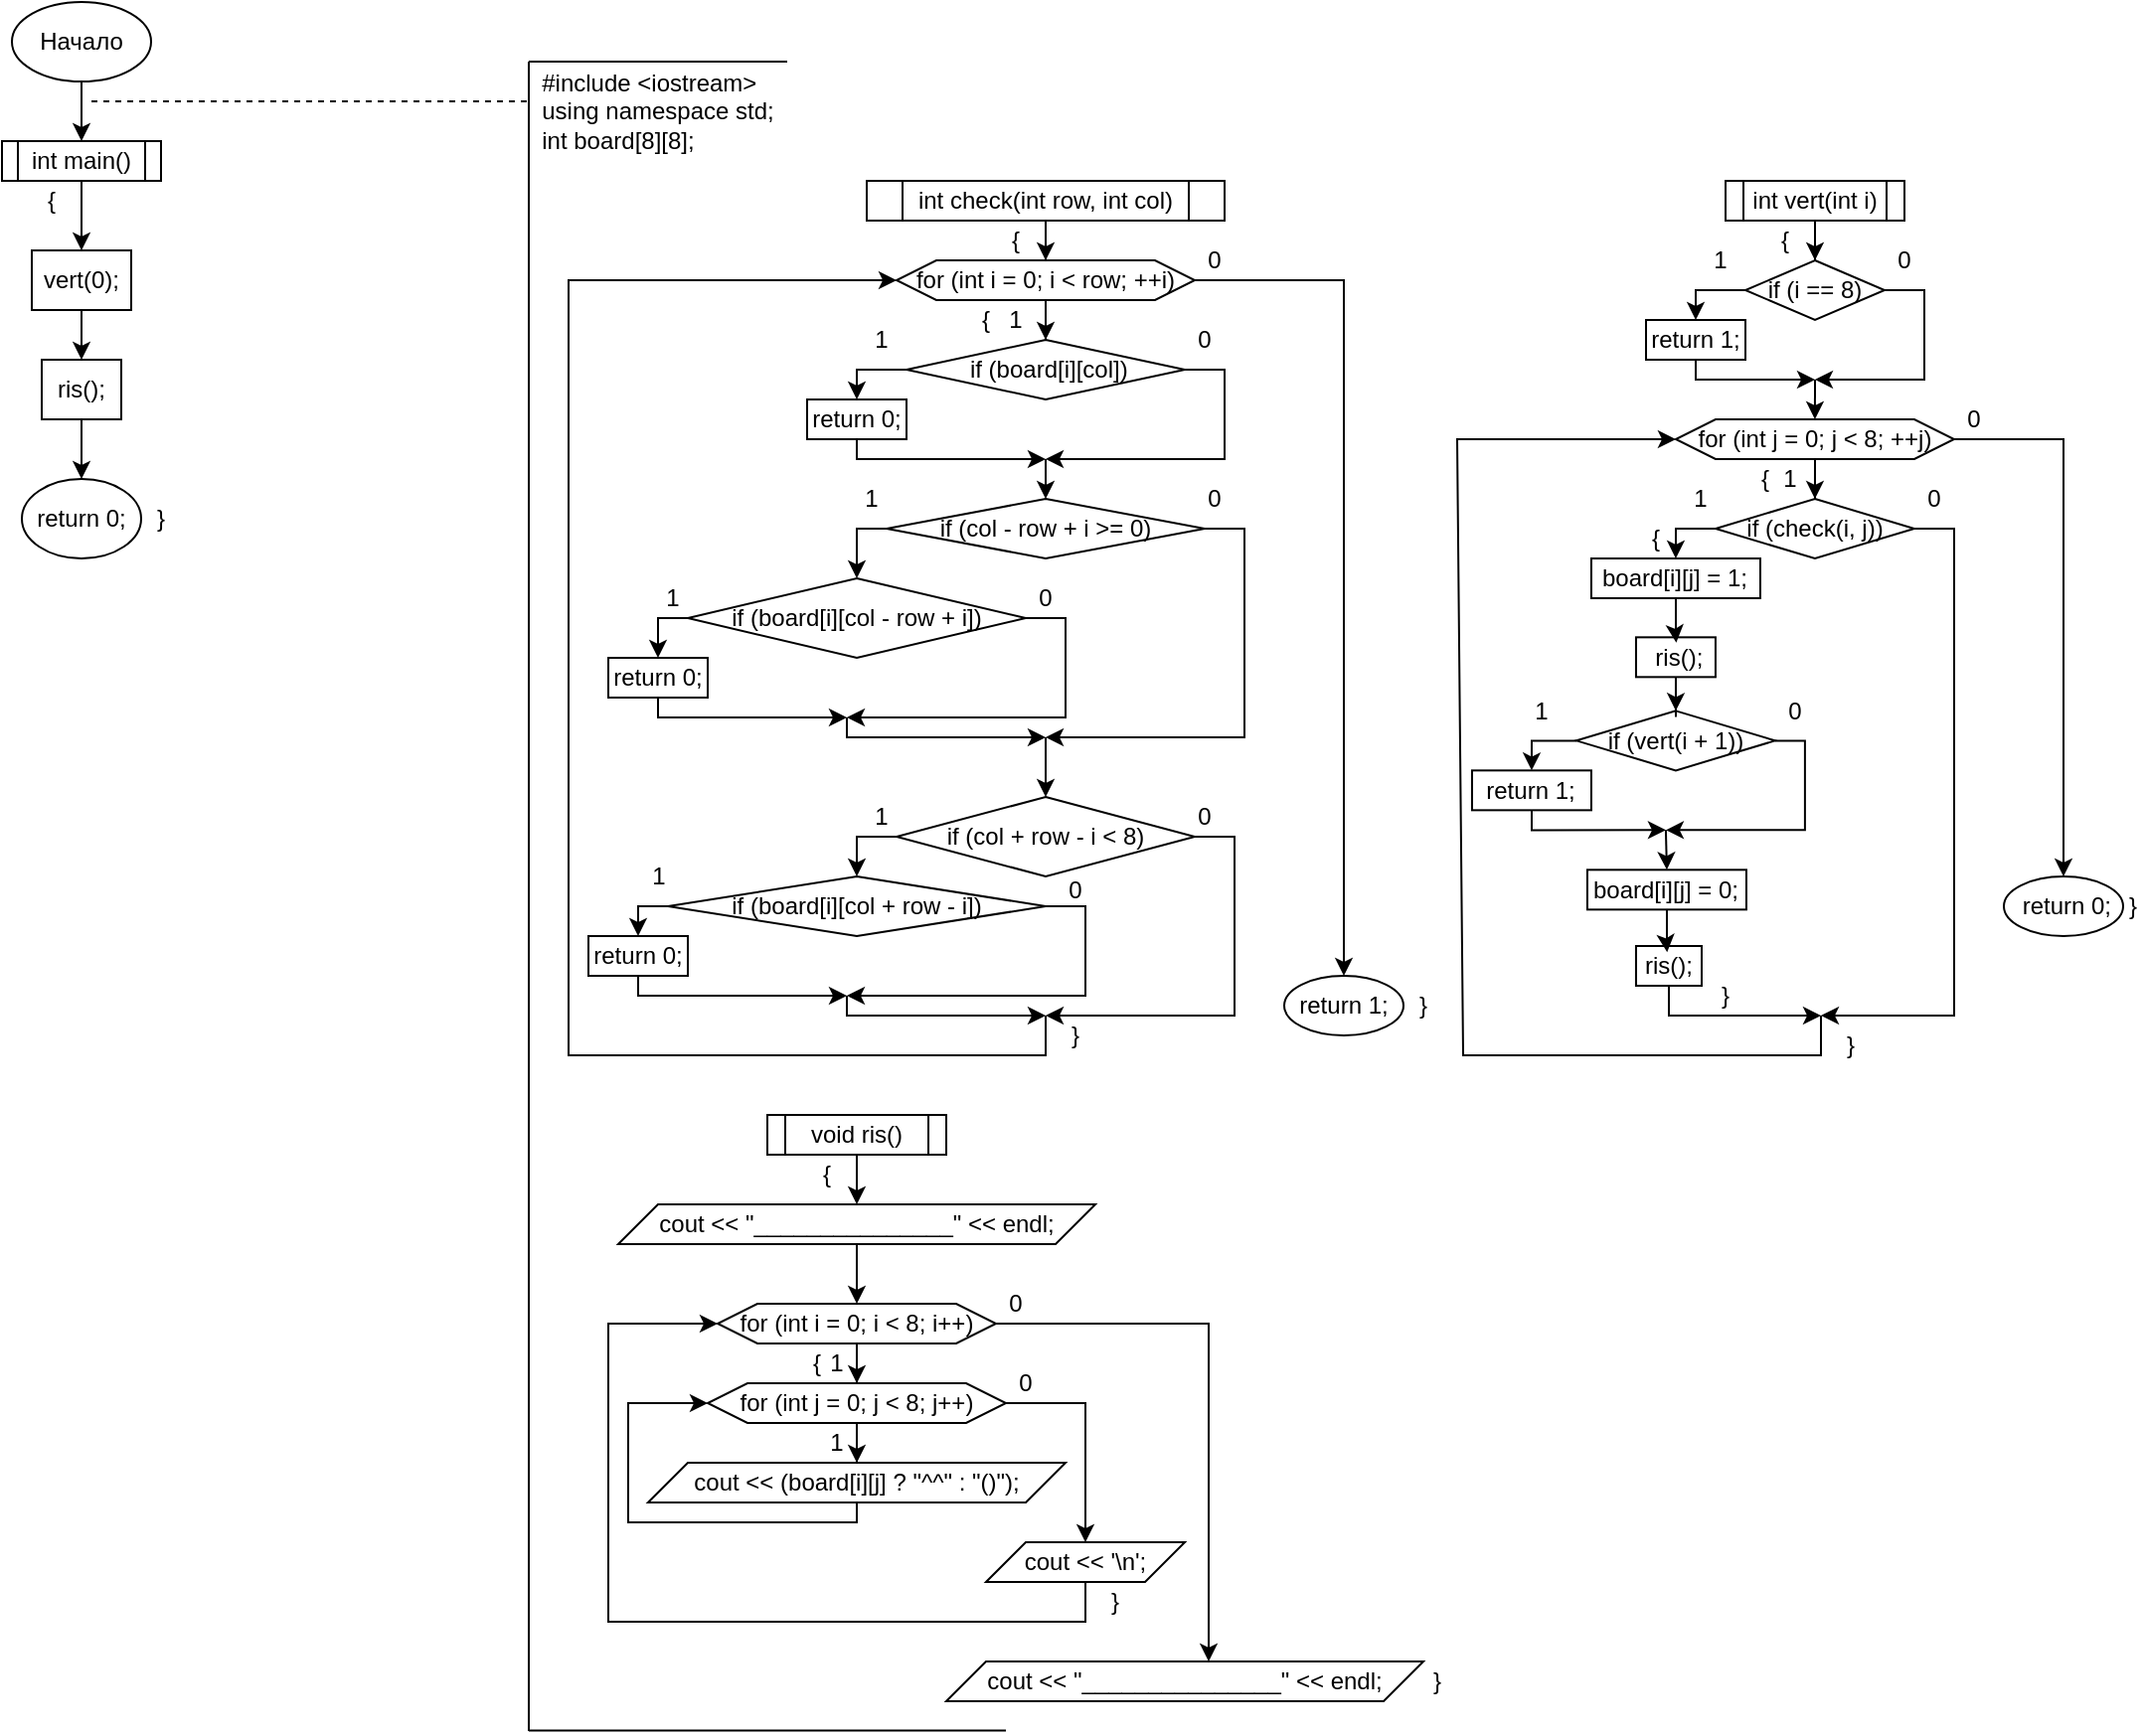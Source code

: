 <mxfile version="26.0.4">
  <diagram name="Страница — 1" id="NOTwhKVYRDYVFtxMiHBn">
    <mxGraphModel dx="875" dy="598" grid="1" gridSize="10" guides="1" tooltips="1" connect="1" arrows="1" fold="1" page="1" pageScale="1" pageWidth="827" pageHeight="1169" math="0" shadow="0">
      <root>
        <mxCell id="0" />
        <mxCell id="1" parent="0" />
        <mxCell id="x26nOpMSZNNNC3JneERn-4" style="edgeStyle=orthogonalEdgeStyle;rounded=0;orthogonalLoop=1;jettySize=auto;html=1;entryX=0.5;entryY=0;entryDx=0;entryDy=0;" parent="1" source="x26nOpMSZNNNC3JneERn-1" target="x26nOpMSZNNNC3JneERn-3" edge="1">
          <mxGeometry relative="1" as="geometry" />
        </mxCell>
        <mxCell id="x26nOpMSZNNNC3JneERn-1" value="Начало" style="ellipse;whiteSpace=wrap;html=1;" parent="1" vertex="1">
          <mxGeometry x="100" y="10" width="70" height="40" as="geometry" />
        </mxCell>
        <mxCell id="x26nOpMSZNNNC3JneERn-2" value="&lt;div style=&quot;text-align: left;&quot;&gt;#include &amp;lt;iostream&amp;gt;&lt;/div&gt;&lt;div style=&quot;text-align: left;&quot;&gt;using namespace std;&lt;/div&gt;&lt;div style=&quot;text-align: left;&quot;&gt;int board[8][8];&lt;br&gt;&lt;/div&gt;" style="text;html=1;align=center;verticalAlign=middle;whiteSpace=wrap;rounded=0;" parent="1" vertex="1">
          <mxGeometry x="360" y="40" width="130" height="50" as="geometry" />
        </mxCell>
        <mxCell id="Tw3CwAye98wCf9J_KBJY-11" style="edgeStyle=orthogonalEdgeStyle;rounded=0;orthogonalLoop=1;jettySize=auto;html=1;entryX=0.5;entryY=0;entryDx=0;entryDy=0;" edge="1" parent="1" source="x26nOpMSZNNNC3JneERn-3" target="Tw3CwAye98wCf9J_KBJY-9">
          <mxGeometry relative="1" as="geometry" />
        </mxCell>
        <mxCell id="x26nOpMSZNNNC3JneERn-3" value="int main()" style="shape=process;whiteSpace=wrap;html=1;backgroundOutline=1;" parent="1" vertex="1">
          <mxGeometry x="95" y="80" width="80" height="20" as="geometry" />
        </mxCell>
        <mxCell id="x26nOpMSZNNNC3JneERn-5" value="" style="endArrow=none;dashed=1;html=1;rounded=0;" parent="1" edge="1">
          <mxGeometry width="50" height="50" relative="1" as="geometry">
            <mxPoint x="140" y="60" as="sourcePoint" />
            <mxPoint x="360" y="60" as="targetPoint" />
          </mxGeometry>
        </mxCell>
        <mxCell id="x26nOpMSZNNNC3JneERn-6" value="" style="endArrow=none;html=1;rounded=0;entryX=0;entryY=0;entryDx=0;entryDy=0;" parent="1" target="x26nOpMSZNNNC3JneERn-2" edge="1">
          <mxGeometry width="50" height="50" relative="1" as="geometry">
            <mxPoint x="360" y="880" as="sourcePoint" />
            <mxPoint x="310" y="40" as="targetPoint" />
            <Array as="points" />
          </mxGeometry>
        </mxCell>
        <mxCell id="x26nOpMSZNNNC3JneERn-7" value="" style="endArrow=none;html=1;rounded=0;exitX=0;exitY=0;exitDx=0;exitDy=0;entryX=1;entryY=0;entryDx=0;entryDy=0;" parent="1" source="x26nOpMSZNNNC3JneERn-2" target="x26nOpMSZNNNC3JneERn-2" edge="1">
          <mxGeometry width="50" height="50" relative="1" as="geometry">
            <mxPoint x="340" y="270" as="sourcePoint" />
            <mxPoint x="390" y="220" as="targetPoint" />
          </mxGeometry>
        </mxCell>
        <mxCell id="x26nOpMSZNNNC3JneERn-16" style="edgeStyle=orthogonalEdgeStyle;rounded=0;orthogonalLoop=1;jettySize=auto;html=1;entryX=0.5;entryY=0;entryDx=0;entryDy=0;" parent="1" source="x26nOpMSZNNNC3JneERn-10" target="x26nOpMSZNNNC3JneERn-15" edge="1">
          <mxGeometry relative="1" as="geometry" />
        </mxCell>
        <mxCell id="x26nOpMSZNNNC3JneERn-18" style="edgeStyle=orthogonalEdgeStyle;rounded=0;orthogonalLoop=1;jettySize=auto;html=1;entryX=0.5;entryY=0;entryDx=0;entryDy=0;" parent="1" source="x26nOpMSZNNNC3JneERn-10" target="x26nOpMSZNNNC3JneERn-19" edge="1">
          <mxGeometry relative="1" as="geometry">
            <mxPoint x="640" y="775" as="targetPoint" />
            <Array as="points">
              <mxPoint x="640" y="715" />
            </Array>
          </mxGeometry>
        </mxCell>
        <mxCell id="x26nOpMSZNNNC3JneERn-10" value="for (int j = 0; j &amp;lt; 8; j++)" style="shape=hexagon;perimeter=hexagonPerimeter2;whiteSpace=wrap;html=1;fixedSize=1;" parent="1" vertex="1">
          <mxGeometry x="450" y="705" width="150" height="20" as="geometry" />
        </mxCell>
        <mxCell id="x26nOpMSZNNNC3JneERn-14" style="edgeStyle=orthogonalEdgeStyle;rounded=0;orthogonalLoop=1;jettySize=auto;html=1;entryX=0.5;entryY=0;entryDx=0;entryDy=0;" parent="1" source="x26nOpMSZNNNC3JneERn-11" target="x26nOpMSZNNNC3JneERn-10" edge="1">
          <mxGeometry relative="1" as="geometry" />
        </mxCell>
        <mxCell id="Tw3CwAye98wCf9J_KBJY-7" style="edgeStyle=orthogonalEdgeStyle;rounded=0;orthogonalLoop=1;jettySize=auto;html=1;" edge="1" parent="1" source="x26nOpMSZNNNC3JneERn-11" target="Tw3CwAye98wCf9J_KBJY-5">
          <mxGeometry relative="1" as="geometry">
            <Array as="points">
              <mxPoint x="702" y="675" />
            </Array>
          </mxGeometry>
        </mxCell>
        <mxCell id="x26nOpMSZNNNC3JneERn-11" value="for (int i = 0; i &amp;lt; 8; i++)" style="shape=hexagon;perimeter=hexagonPerimeter2;whiteSpace=wrap;html=1;fixedSize=1;" parent="1" vertex="1">
          <mxGeometry x="455" y="665" width="140" height="20" as="geometry" />
        </mxCell>
        <mxCell id="x26nOpMSZNNNC3JneERn-17" style="edgeStyle=orthogonalEdgeStyle;rounded=0;orthogonalLoop=1;jettySize=auto;html=1;entryX=0;entryY=0.5;entryDx=0;entryDy=0;" parent="1" source="x26nOpMSZNNNC3JneERn-15" target="x26nOpMSZNNNC3JneERn-10" edge="1">
          <mxGeometry relative="1" as="geometry">
            <mxPoint x="390" y="715" as="targetPoint" />
            <Array as="points">
              <mxPoint x="525" y="775" />
              <mxPoint x="410" y="775" />
              <mxPoint x="410" y="715" />
            </Array>
          </mxGeometry>
        </mxCell>
        <mxCell id="x26nOpMSZNNNC3JneERn-15" value="cout &amp;lt;&amp;lt; (board[i][j] ? &quot;^^&quot; : &quot;()&quot;);" style="shape=parallelogram;perimeter=parallelogramPerimeter;whiteSpace=wrap;html=1;fixedSize=1;" parent="1" vertex="1">
          <mxGeometry x="420" y="745" width="210" height="20" as="geometry" />
        </mxCell>
        <mxCell id="x26nOpMSZNNNC3JneERn-20" style="edgeStyle=orthogonalEdgeStyle;rounded=0;orthogonalLoop=1;jettySize=auto;html=1;entryX=0;entryY=0.5;entryDx=0;entryDy=0;" parent="1" source="x26nOpMSZNNNC3JneERn-19" target="x26nOpMSZNNNC3JneERn-11" edge="1">
          <mxGeometry relative="1" as="geometry">
            <mxPoint x="390" y="675" as="targetPoint" />
            <Array as="points">
              <mxPoint x="640" y="825" />
              <mxPoint x="400" y="825" />
              <mxPoint x="400" y="675" />
            </Array>
          </mxGeometry>
        </mxCell>
        <mxCell id="x26nOpMSZNNNC3JneERn-19" value="cout &amp;lt;&amp;lt; &#39;\n&#39;;" style="shape=parallelogram;perimeter=parallelogramPerimeter;whiteSpace=wrap;html=1;fixedSize=1;" parent="1" vertex="1">
          <mxGeometry x="590" y="785" width="100" height="20" as="geometry" />
        </mxCell>
        <mxCell id="x26nOpMSZNNNC3JneERn-22" value="return 0;" style="ellipse;whiteSpace=wrap;html=1;" parent="1" vertex="1">
          <mxGeometry x="105" y="250" width="60" height="40" as="geometry" />
        </mxCell>
        <mxCell id="x26nOpMSZNNNC3JneERn-36" style="edgeStyle=orthogonalEdgeStyle;rounded=0;orthogonalLoop=1;jettySize=auto;html=1;entryX=0.5;entryY=0;entryDx=0;entryDy=0;" parent="1" source="x26nOpMSZNNNC3JneERn-23" target="x26nOpMSZNNNC3JneERn-27" edge="1">
          <mxGeometry relative="1" as="geometry" />
        </mxCell>
        <mxCell id="x26nOpMSZNNNC3JneERn-23" value="int check(int row, int col)" style="shape=process;whiteSpace=wrap;html=1;backgroundOutline=1;" parent="1" vertex="1">
          <mxGeometry x="530" y="100" width="180" height="20" as="geometry" />
        </mxCell>
        <mxCell id="x26nOpMSZNNNC3JneERn-38" style="edgeStyle=orthogonalEdgeStyle;rounded=0;orthogonalLoop=1;jettySize=auto;html=1;entryX=0.5;entryY=0;entryDx=0;entryDy=0;" parent="1" source="x26nOpMSZNNNC3JneERn-27" target="x26nOpMSZNNNC3JneERn-37" edge="1">
          <mxGeometry relative="1" as="geometry" />
        </mxCell>
        <mxCell id="x26nOpMSZNNNC3JneERn-66" style="edgeStyle=orthogonalEdgeStyle;rounded=0;orthogonalLoop=1;jettySize=auto;html=1;" parent="1" source="x26nOpMSZNNNC3JneERn-27" target="x26nOpMSZNNNC3JneERn-67" edge="1">
          <mxGeometry relative="1" as="geometry">
            <mxPoint x="770" y="210" as="targetPoint" />
          </mxGeometry>
        </mxCell>
        <mxCell id="x26nOpMSZNNNC3JneERn-27" value="for (int i = 0; i &amp;lt; row; ++i)" style="shape=hexagon;perimeter=hexagonPerimeter2;whiteSpace=wrap;html=1;fixedSize=1;" parent="1" vertex="1">
          <mxGeometry x="545" y="140" width="150" height="20" as="geometry" />
        </mxCell>
        <mxCell id="x26nOpMSZNNNC3JneERn-28" value="{" style="text;html=1;align=center;verticalAlign=middle;whiteSpace=wrap;rounded=0;" parent="1" vertex="1">
          <mxGeometry x="110" y="100" width="20" height="20" as="geometry" />
        </mxCell>
        <mxCell id="x26nOpMSZNNNC3JneERn-29" value="}" style="text;html=1;align=center;verticalAlign=middle;whiteSpace=wrap;rounded=0;" parent="1" vertex="1">
          <mxGeometry x="165" y="260" width="20" height="20" as="geometry" />
        </mxCell>
        <mxCell id="x26nOpMSZNNNC3JneERn-30" value="1" style="text;html=1;align=center;verticalAlign=middle;whiteSpace=wrap;rounded=0;" parent="1" vertex="1">
          <mxGeometry x="510" y="685" width="10" height="20" as="geometry" />
        </mxCell>
        <mxCell id="x26nOpMSZNNNC3JneERn-31" value="0" style="text;html=1;align=center;verticalAlign=middle;whiteSpace=wrap;rounded=0;" parent="1" vertex="1">
          <mxGeometry x="600" y="695" width="20" height="20" as="geometry" />
        </mxCell>
        <mxCell id="x26nOpMSZNNNC3JneERn-32" value="{" style="text;html=1;align=center;verticalAlign=middle;whiteSpace=wrap;rounded=0;" parent="1" vertex="1">
          <mxGeometry x="495" y="685" width="20" height="20" as="geometry" />
        </mxCell>
        <mxCell id="x26nOpMSZNNNC3JneERn-33" value="0" style="text;html=1;align=center;verticalAlign=middle;whiteSpace=wrap;rounded=0;" parent="1" vertex="1">
          <mxGeometry x="595" y="655" width="20" height="20" as="geometry" />
        </mxCell>
        <mxCell id="x26nOpMSZNNNC3JneERn-34" value="}" style="text;html=1;align=center;verticalAlign=middle;whiteSpace=wrap;rounded=0;" parent="1" vertex="1">
          <mxGeometry x="650" y="805" width="10" height="20" as="geometry" />
        </mxCell>
        <mxCell id="x26nOpMSZNNNC3JneERn-35" value="1" style="text;html=1;align=center;verticalAlign=middle;whiteSpace=wrap;rounded=0;" parent="1" vertex="1">
          <mxGeometry x="510" y="725" width="10" height="20" as="geometry" />
        </mxCell>
        <mxCell id="x26nOpMSZNNNC3JneERn-40" style="edgeStyle=orthogonalEdgeStyle;rounded=0;orthogonalLoop=1;jettySize=auto;html=1;entryX=0.5;entryY=0;entryDx=0;entryDy=0;" parent="1" source="x26nOpMSZNNNC3JneERn-37" target="x26nOpMSZNNNC3JneERn-39" edge="1">
          <mxGeometry relative="1" as="geometry">
            <Array as="points">
              <mxPoint x="525" y="195" />
            </Array>
          </mxGeometry>
        </mxCell>
        <mxCell id="x26nOpMSZNNNC3JneERn-42" style="edgeStyle=orthogonalEdgeStyle;rounded=0;orthogonalLoop=1;jettySize=auto;html=1;" parent="1" source="x26nOpMSZNNNC3JneERn-37" edge="1">
          <mxGeometry relative="1" as="geometry">
            <mxPoint x="620" y="240" as="targetPoint" />
            <Array as="points">
              <mxPoint x="710" y="195" />
              <mxPoint x="710" y="240" />
              <mxPoint x="630" y="240" />
            </Array>
          </mxGeometry>
        </mxCell>
        <mxCell id="x26nOpMSZNNNC3JneERn-37" value="&amp;nbsp;if (board[i][col])" style="rhombus;whiteSpace=wrap;html=1;" parent="1" vertex="1">
          <mxGeometry x="550" y="180" width="140" height="30" as="geometry" />
        </mxCell>
        <mxCell id="x26nOpMSZNNNC3JneERn-41" style="edgeStyle=orthogonalEdgeStyle;rounded=0;orthogonalLoop=1;jettySize=auto;html=1;" parent="1" source="x26nOpMSZNNNC3JneERn-39" edge="1">
          <mxGeometry relative="1" as="geometry">
            <mxPoint x="620" y="240" as="targetPoint" />
            <Array as="points">
              <mxPoint x="525" y="240" />
              <mxPoint x="610" y="240" />
            </Array>
          </mxGeometry>
        </mxCell>
        <mxCell id="x26nOpMSZNNNC3JneERn-39" value="return 0;" style="rounded=0;whiteSpace=wrap;html=1;" parent="1" vertex="1">
          <mxGeometry x="500" y="210" width="50" height="20" as="geometry" />
        </mxCell>
        <mxCell id="x26nOpMSZNNNC3JneERn-43" value="" style="endArrow=classic;html=1;rounded=0;entryX=0.5;entryY=0;entryDx=0;entryDy=0;" parent="1" target="x26nOpMSZNNNC3JneERn-44" edge="1">
          <mxGeometry width="50" height="50" relative="1" as="geometry">
            <mxPoint x="620" y="240" as="sourcePoint" />
            <mxPoint x="620" y="230" as="targetPoint" />
          </mxGeometry>
        </mxCell>
        <mxCell id="x26nOpMSZNNNC3JneERn-47" style="edgeStyle=orthogonalEdgeStyle;rounded=0;orthogonalLoop=1;jettySize=auto;html=1;entryX=0.5;entryY=0;entryDx=0;entryDy=0;" parent="1" source="x26nOpMSZNNNC3JneERn-44" target="x26nOpMSZNNNC3JneERn-45" edge="1">
          <mxGeometry relative="1" as="geometry">
            <Array as="points">
              <mxPoint x="525" y="275" />
            </Array>
          </mxGeometry>
        </mxCell>
        <mxCell id="x26nOpMSZNNNC3JneERn-53" style="edgeStyle=orthogonalEdgeStyle;rounded=0;orthogonalLoop=1;jettySize=auto;html=1;" parent="1" source="x26nOpMSZNNNC3JneERn-44" edge="1">
          <mxGeometry relative="1" as="geometry">
            <mxPoint x="620" y="380" as="targetPoint" />
            <Array as="points">
              <mxPoint x="720" y="275" />
              <mxPoint x="720" y="380" />
              <mxPoint x="710" y="380" />
            </Array>
          </mxGeometry>
        </mxCell>
        <mxCell id="x26nOpMSZNNNC3JneERn-44" value="if (col - row + i &amp;gt;= 0)" style="rhombus;whiteSpace=wrap;html=1;" parent="1" vertex="1">
          <mxGeometry x="540" y="260" width="160" height="30" as="geometry" />
        </mxCell>
        <mxCell id="x26nOpMSZNNNC3JneERn-49" style="edgeStyle=orthogonalEdgeStyle;rounded=0;orthogonalLoop=1;jettySize=auto;html=1;entryX=0.5;entryY=0;entryDx=0;entryDy=0;" parent="1" source="x26nOpMSZNNNC3JneERn-45" target="x26nOpMSZNNNC3JneERn-48" edge="1">
          <mxGeometry relative="1" as="geometry">
            <Array as="points">
              <mxPoint x="425" y="320" />
            </Array>
          </mxGeometry>
        </mxCell>
        <mxCell id="x26nOpMSZNNNC3JneERn-51" style="edgeStyle=orthogonalEdgeStyle;rounded=0;orthogonalLoop=1;jettySize=auto;html=1;" parent="1" source="x26nOpMSZNNNC3JneERn-45" edge="1">
          <mxGeometry relative="1" as="geometry">
            <mxPoint x="520" y="370" as="targetPoint" />
            <Array as="points">
              <mxPoint x="630" y="320" />
              <mxPoint x="630" y="370" />
              <mxPoint x="580" y="370" />
            </Array>
          </mxGeometry>
        </mxCell>
        <mxCell id="x26nOpMSZNNNC3JneERn-45" value="if (board[i][col - row + i])" style="rhombus;whiteSpace=wrap;html=1;" parent="1" vertex="1">
          <mxGeometry x="440" y="300" width="170" height="40" as="geometry" />
        </mxCell>
        <mxCell id="x26nOpMSZNNNC3JneERn-50" style="edgeStyle=orthogonalEdgeStyle;rounded=0;orthogonalLoop=1;jettySize=auto;html=1;" parent="1" source="x26nOpMSZNNNC3JneERn-48" edge="1">
          <mxGeometry relative="1" as="geometry">
            <mxPoint x="520" y="370" as="targetPoint" />
            <Array as="points">
              <mxPoint x="425" y="370" />
            </Array>
          </mxGeometry>
        </mxCell>
        <mxCell id="x26nOpMSZNNNC3JneERn-48" value="return 0;" style="rounded=0;whiteSpace=wrap;html=1;" parent="1" vertex="1">
          <mxGeometry x="400" y="340" width="50" height="20" as="geometry" />
        </mxCell>
        <mxCell id="x26nOpMSZNNNC3JneERn-52" value="" style="endArrow=classic;html=1;rounded=0;" parent="1" edge="1">
          <mxGeometry width="50" height="50" relative="1" as="geometry">
            <mxPoint x="520" y="370" as="sourcePoint" />
            <mxPoint x="620" y="380" as="targetPoint" />
            <Array as="points">
              <mxPoint x="520" y="380" />
            </Array>
          </mxGeometry>
        </mxCell>
        <mxCell id="x26nOpMSZNNNC3JneERn-57" style="edgeStyle=orthogonalEdgeStyle;rounded=0;orthogonalLoop=1;jettySize=auto;html=1;entryX=0.5;entryY=0;entryDx=0;entryDy=0;" parent="1" source="x26nOpMSZNNNC3JneERn-54" target="x26nOpMSZNNNC3JneERn-56" edge="1">
          <mxGeometry relative="1" as="geometry">
            <Array as="points">
              <mxPoint x="525" y="430" />
            </Array>
          </mxGeometry>
        </mxCell>
        <mxCell id="x26nOpMSZNNNC3JneERn-64" style="edgeStyle=orthogonalEdgeStyle;rounded=0;orthogonalLoop=1;jettySize=auto;html=1;" parent="1" source="x26nOpMSZNNNC3JneERn-54" edge="1">
          <mxGeometry relative="1" as="geometry">
            <mxPoint x="620" y="520" as="targetPoint" />
            <Array as="points">
              <mxPoint x="715" y="430" />
              <mxPoint x="715" y="520" />
              <mxPoint x="700" y="520" />
            </Array>
          </mxGeometry>
        </mxCell>
        <mxCell id="x26nOpMSZNNNC3JneERn-54" value="if (col + row - i &amp;lt; 8)" style="rhombus;whiteSpace=wrap;html=1;" parent="1" vertex="1">
          <mxGeometry x="545" y="410" width="150" height="40" as="geometry" />
        </mxCell>
        <mxCell id="x26nOpMSZNNNC3JneERn-55" value="" style="endArrow=classic;html=1;rounded=0;entryX=0.5;entryY=0;entryDx=0;entryDy=0;" parent="1" target="x26nOpMSZNNNC3JneERn-54" edge="1">
          <mxGeometry width="50" height="50" relative="1" as="geometry">
            <mxPoint x="620" y="380" as="sourcePoint" />
            <mxPoint x="580" y="350" as="targetPoint" />
          </mxGeometry>
        </mxCell>
        <mxCell id="x26nOpMSZNNNC3JneERn-60" style="edgeStyle=orthogonalEdgeStyle;rounded=0;orthogonalLoop=1;jettySize=auto;html=1;entryX=0.5;entryY=0;entryDx=0;entryDy=0;" parent="1" source="x26nOpMSZNNNC3JneERn-56" target="x26nOpMSZNNNC3JneERn-59" edge="1">
          <mxGeometry relative="1" as="geometry">
            <Array as="points">
              <mxPoint x="415" y="465" />
            </Array>
          </mxGeometry>
        </mxCell>
        <mxCell id="x26nOpMSZNNNC3JneERn-62" style="edgeStyle=orthogonalEdgeStyle;rounded=0;orthogonalLoop=1;jettySize=auto;html=1;" parent="1" source="x26nOpMSZNNNC3JneERn-56" edge="1">
          <mxGeometry relative="1" as="geometry">
            <mxPoint x="520" y="510" as="targetPoint" />
            <Array as="points">
              <mxPoint x="640" y="465" />
              <mxPoint x="640" y="510" />
            </Array>
          </mxGeometry>
        </mxCell>
        <mxCell id="x26nOpMSZNNNC3JneERn-56" value="if (board[i][col + row - i])" style="rhombus;whiteSpace=wrap;html=1;" parent="1" vertex="1">
          <mxGeometry x="430" y="450" width="190" height="30" as="geometry" />
        </mxCell>
        <mxCell id="x26nOpMSZNNNC3JneERn-61" style="edgeStyle=orthogonalEdgeStyle;rounded=0;orthogonalLoop=1;jettySize=auto;html=1;" parent="1" source="x26nOpMSZNNNC3JneERn-59" edge="1">
          <mxGeometry relative="1" as="geometry">
            <mxPoint x="520" y="510" as="targetPoint" />
            <Array as="points">
              <mxPoint x="415" y="510" />
            </Array>
          </mxGeometry>
        </mxCell>
        <mxCell id="x26nOpMSZNNNC3JneERn-59" value="return 0;" style="rounded=0;whiteSpace=wrap;html=1;" parent="1" vertex="1">
          <mxGeometry x="390" y="480" width="50" height="20" as="geometry" />
        </mxCell>
        <mxCell id="x26nOpMSZNNNC3JneERn-63" value="" style="endArrow=classic;html=1;rounded=0;" parent="1" edge="1">
          <mxGeometry width="50" height="50" relative="1" as="geometry">
            <mxPoint x="520" y="510" as="sourcePoint" />
            <mxPoint x="620" y="520" as="targetPoint" />
            <Array as="points">
              <mxPoint x="520" y="520" />
            </Array>
          </mxGeometry>
        </mxCell>
        <mxCell id="x26nOpMSZNNNC3JneERn-65" value="" style="endArrow=classic;html=1;rounded=0;entryX=0;entryY=0.5;entryDx=0;entryDy=0;" parent="1" target="x26nOpMSZNNNC3JneERn-27" edge="1">
          <mxGeometry width="50" height="50" relative="1" as="geometry">
            <mxPoint x="620" y="520" as="sourcePoint" />
            <mxPoint x="400" y="120" as="targetPoint" />
            <Array as="points">
              <mxPoint x="620" y="540" />
              <mxPoint x="380" y="540" />
              <mxPoint x="380" y="150" />
            </Array>
          </mxGeometry>
        </mxCell>
        <mxCell id="x26nOpMSZNNNC3JneERn-67" value="return 1;" style="ellipse;whiteSpace=wrap;html=1;" parent="1" vertex="1">
          <mxGeometry x="740" y="500" width="60" height="30" as="geometry" />
        </mxCell>
        <mxCell id="x26nOpMSZNNNC3JneERn-68" value="{" style="text;html=1;align=center;verticalAlign=middle;whiteSpace=wrap;rounded=0;" parent="1" vertex="1">
          <mxGeometry x="580" y="160" width="20" height="20" as="geometry" />
        </mxCell>
        <mxCell id="x26nOpMSZNNNC3JneERn-69" value="1" style="text;html=1;align=center;verticalAlign=middle;whiteSpace=wrap;rounded=0;" parent="1" vertex="1">
          <mxGeometry x="600" y="160" width="10" height="20" as="geometry" />
        </mxCell>
        <mxCell id="x26nOpMSZNNNC3JneERn-70" value="0" style="text;html=1;align=center;verticalAlign=middle;whiteSpace=wrap;rounded=0;" parent="1" vertex="1">
          <mxGeometry x="695" y="130" width="20" height="20" as="geometry" />
        </mxCell>
        <mxCell id="x26nOpMSZNNNC3JneERn-72" value="}" style="text;html=1;align=center;verticalAlign=middle;whiteSpace=wrap;rounded=0;" parent="1" vertex="1">
          <mxGeometry x="630" y="520" width="10" height="20" as="geometry" />
        </mxCell>
        <mxCell id="x26nOpMSZNNNC3JneERn-73" value="{" style="text;html=1;align=center;verticalAlign=middle;whiteSpace=wrap;rounded=0;" parent="1" vertex="1">
          <mxGeometry x="595" y="120" width="20" height="20" as="geometry" />
        </mxCell>
        <mxCell id="x26nOpMSZNNNC3JneERn-74" value="}" style="text;html=1;align=center;verticalAlign=middle;whiteSpace=wrap;rounded=0;" parent="1" vertex="1">
          <mxGeometry x="800" y="505" width="20" height="20" as="geometry" />
        </mxCell>
        <mxCell id="x26nOpMSZNNNC3JneERn-76" value="1" style="text;html=1;align=center;verticalAlign=middle;whiteSpace=wrap;rounded=0;" parent="1" vertex="1">
          <mxGeometry x="530" y="170" width="15" height="20" as="geometry" />
        </mxCell>
        <mxCell id="x26nOpMSZNNNC3JneERn-77" value="1" style="text;html=1;align=center;verticalAlign=middle;whiteSpace=wrap;rounded=0;" parent="1" vertex="1">
          <mxGeometry x="525" y="250" width="15" height="20" as="geometry" />
        </mxCell>
        <mxCell id="x26nOpMSZNNNC3JneERn-78" value="1" style="text;html=1;align=center;verticalAlign=middle;whiteSpace=wrap;rounded=0;" parent="1" vertex="1">
          <mxGeometry x="425" y="300" width="15" height="20" as="geometry" />
        </mxCell>
        <mxCell id="x26nOpMSZNNNC3JneERn-79" value="1" style="text;html=1;align=center;verticalAlign=middle;whiteSpace=wrap;rounded=0;" parent="1" vertex="1">
          <mxGeometry x="530" y="410" width="15" height="20" as="geometry" />
        </mxCell>
        <mxCell id="x26nOpMSZNNNC3JneERn-80" value="1" style="text;html=1;align=center;verticalAlign=middle;whiteSpace=wrap;rounded=0;" parent="1" vertex="1">
          <mxGeometry x="417.5" y="440" width="15" height="20" as="geometry" />
        </mxCell>
        <mxCell id="x26nOpMSZNNNC3JneERn-81" value="0" style="text;html=1;align=center;verticalAlign=middle;whiteSpace=wrap;rounded=0;" parent="1" vertex="1">
          <mxGeometry x="690" y="170" width="20" height="20" as="geometry" />
        </mxCell>
        <mxCell id="x26nOpMSZNNNC3JneERn-82" value="0" style="text;html=1;align=center;verticalAlign=middle;whiteSpace=wrap;rounded=0;" parent="1" vertex="1">
          <mxGeometry x="695" y="250" width="20" height="20" as="geometry" />
        </mxCell>
        <mxCell id="x26nOpMSZNNNC3JneERn-83" value="0" style="text;html=1;align=center;verticalAlign=middle;whiteSpace=wrap;rounded=0;" parent="1" vertex="1">
          <mxGeometry x="610" y="300" width="20" height="20" as="geometry" />
        </mxCell>
        <mxCell id="x26nOpMSZNNNC3JneERn-84" value="0" style="text;html=1;align=center;verticalAlign=middle;whiteSpace=wrap;rounded=0;" parent="1" vertex="1">
          <mxGeometry x="690" y="410" width="20" height="20" as="geometry" />
        </mxCell>
        <mxCell id="x26nOpMSZNNNC3JneERn-85" value="0" style="text;html=1;align=center;verticalAlign=middle;whiteSpace=wrap;rounded=0;" parent="1" vertex="1">
          <mxGeometry x="625" y="447" width="20" height="20" as="geometry" />
        </mxCell>
        <mxCell id="x26nOpMSZNNNC3JneERn-89" style="edgeStyle=orthogonalEdgeStyle;rounded=0;orthogonalLoop=1;jettySize=auto;html=1;entryX=0.5;entryY=0;entryDx=0;entryDy=0;" parent="1" source="x26nOpMSZNNNC3JneERn-86" target="x26nOpMSZNNNC3JneERn-88" edge="1">
          <mxGeometry relative="1" as="geometry" />
        </mxCell>
        <mxCell id="x26nOpMSZNNNC3JneERn-86" value="int vert(int i)" style="shape=process;whiteSpace=wrap;html=1;backgroundOutline=1;" parent="1" vertex="1">
          <mxGeometry x="962" y="100" width="90" height="20" as="geometry" />
        </mxCell>
        <mxCell id="x26nOpMSZNNNC3JneERn-91" style="edgeStyle=orthogonalEdgeStyle;rounded=0;orthogonalLoop=1;jettySize=auto;html=1;entryX=0.5;entryY=0;entryDx=0;entryDy=0;" parent="1" source="x26nOpMSZNNNC3JneERn-88" target="x26nOpMSZNNNC3JneERn-90" edge="1">
          <mxGeometry relative="1" as="geometry">
            <Array as="points">
              <mxPoint x="947" y="155" />
            </Array>
          </mxGeometry>
        </mxCell>
        <mxCell id="x26nOpMSZNNNC3JneERn-112" style="edgeStyle=orthogonalEdgeStyle;rounded=0;orthogonalLoop=1;jettySize=auto;html=1;" parent="1" source="x26nOpMSZNNNC3JneERn-88" edge="1">
          <mxGeometry relative="1" as="geometry">
            <mxPoint x="1007" y="200" as="targetPoint" />
            <Array as="points">
              <mxPoint x="1062" y="155" />
              <mxPoint x="1062" y="200" />
              <mxPoint x="1007" y="200" />
            </Array>
          </mxGeometry>
        </mxCell>
        <mxCell id="x26nOpMSZNNNC3JneERn-88" value="if (i == 8)" style="rhombus;whiteSpace=wrap;html=1;" parent="1" vertex="1">
          <mxGeometry x="972" y="140" width="70" height="30" as="geometry" />
        </mxCell>
        <mxCell id="x26nOpMSZNNNC3JneERn-113" style="edgeStyle=orthogonalEdgeStyle;rounded=0;orthogonalLoop=1;jettySize=auto;html=1;" parent="1" source="x26nOpMSZNNNC3JneERn-90" edge="1">
          <mxGeometry relative="1" as="geometry">
            <mxPoint x="1007" y="200" as="targetPoint" />
            <Array as="points">
              <mxPoint x="947" y="200" />
            </Array>
          </mxGeometry>
        </mxCell>
        <mxCell id="x26nOpMSZNNNC3JneERn-90" value="return 1;" style="rounded=0;whiteSpace=wrap;html=1;" parent="1" vertex="1">
          <mxGeometry x="922" y="170" width="50" height="20" as="geometry" />
        </mxCell>
        <mxCell id="x26nOpMSZNNNC3JneERn-96" style="edgeStyle=orthogonalEdgeStyle;rounded=0;orthogonalLoop=1;jettySize=auto;html=1;entryX=0.5;entryY=0;entryDx=0;entryDy=0;" parent="1" source="x26nOpMSZNNNC3JneERn-92" target="x26nOpMSZNNNC3JneERn-95" edge="1">
          <mxGeometry relative="1" as="geometry" />
        </mxCell>
        <mxCell id="x26nOpMSZNNNC3JneERn-116" style="edgeStyle=orthogonalEdgeStyle;rounded=0;orthogonalLoop=1;jettySize=auto;html=1;" parent="1" source="x26nOpMSZNNNC3JneERn-92" target="x26nOpMSZNNNC3JneERn-118" edge="1">
          <mxGeometry relative="1" as="geometry">
            <mxPoint x="1127.0" y="310" as="targetPoint" />
          </mxGeometry>
        </mxCell>
        <mxCell id="x26nOpMSZNNNC3JneERn-92" value="for (int j = 0; j &amp;lt; 8; ++j)" style="shape=hexagon;perimeter=hexagonPerimeter2;whiteSpace=wrap;html=1;fixedSize=1;" parent="1" vertex="1">
          <mxGeometry x="936.97" y="220" width="140" height="20" as="geometry" />
        </mxCell>
        <mxCell id="x26nOpMSZNNNC3JneERn-100" style="edgeStyle=orthogonalEdgeStyle;rounded=0;orthogonalLoop=1;jettySize=auto;html=1;entryX=0.5;entryY=0;entryDx=0;entryDy=0;" parent="1" source="x26nOpMSZNNNC3JneERn-95" target="x26nOpMSZNNNC3JneERn-97" edge="1">
          <mxGeometry relative="1" as="geometry">
            <Array as="points">
              <mxPoint x="936.97" y="275" />
            </Array>
          </mxGeometry>
        </mxCell>
        <mxCell id="x26nOpMSZNNNC3JneERn-110" style="edgeStyle=orthogonalEdgeStyle;rounded=0;orthogonalLoop=1;jettySize=auto;html=1;" parent="1" source="x26nOpMSZNNNC3JneERn-95" edge="1">
          <mxGeometry relative="1" as="geometry">
            <mxPoint x="1010" y="520" as="targetPoint" />
            <Array as="points">
              <mxPoint x="1077" y="275" />
              <mxPoint x="1077" y="520" />
              <mxPoint x="1012" y="520" />
            </Array>
          </mxGeometry>
        </mxCell>
        <mxCell id="x26nOpMSZNNNC3JneERn-95" value="if (check(i, j))" style="rhombus;whiteSpace=wrap;html=1;" parent="1" vertex="1">
          <mxGeometry x="956.97" y="260" width="100" height="30" as="geometry" />
        </mxCell>
        <mxCell id="x26nOpMSZNNNC3JneERn-97" value="board[i][j] = 1;" style="rounded=0;whiteSpace=wrap;html=1;" parent="1" vertex="1">
          <mxGeometry x="894.47" y="290" width="85" height="20" as="geometry" />
        </mxCell>
        <mxCell id="x26nOpMSZNNNC3JneERn-103" style="edgeStyle=orthogonalEdgeStyle;rounded=0;orthogonalLoop=1;jettySize=auto;html=1;entryX=0.5;entryY=0;entryDx=0;entryDy=0;" parent="1" source="x26nOpMSZNNNC3JneERn-99" target="x26nOpMSZNNNC3JneERn-102" edge="1">
          <mxGeometry relative="1" as="geometry">
            <Array as="points">
              <mxPoint x="864.97" y="381.67" />
            </Array>
          </mxGeometry>
        </mxCell>
        <mxCell id="x26nOpMSZNNNC3JneERn-105" style="edgeStyle=orthogonalEdgeStyle;rounded=0;orthogonalLoop=1;jettySize=auto;html=1;" parent="1" source="x26nOpMSZNNNC3JneERn-99" edge="1">
          <mxGeometry relative="1" as="geometry">
            <mxPoint x="931.97" y="426.67" as="targetPoint" />
            <Array as="points">
              <mxPoint x="1001.97" y="381.67" />
              <mxPoint x="1001.97" y="426.67" />
              <mxPoint x="971.97" y="426.67" />
            </Array>
          </mxGeometry>
        </mxCell>
        <mxCell id="x26nOpMSZNNNC3JneERn-99" value="if (vert(i + 1))" style="rhombus;whiteSpace=wrap;html=1;" parent="1" vertex="1">
          <mxGeometry x="886.97" y="366.67" width="100" height="30" as="geometry" />
        </mxCell>
        <mxCell id="x26nOpMSZNNNC3JneERn-104" style="edgeStyle=orthogonalEdgeStyle;rounded=0;orthogonalLoop=1;jettySize=auto;html=1;" parent="1" source="x26nOpMSZNNNC3JneERn-102" edge="1">
          <mxGeometry relative="1" as="geometry">
            <mxPoint x="931.97" y="426.67" as="targetPoint" />
            <Array as="points">
              <mxPoint x="864.97" y="426.67" />
            </Array>
          </mxGeometry>
        </mxCell>
        <mxCell id="x26nOpMSZNNNC3JneERn-102" value="return 1;" style="rounded=0;whiteSpace=wrap;html=1;" parent="1" vertex="1">
          <mxGeometry x="834.47" y="396.67" width="60" height="20" as="geometry" />
        </mxCell>
        <mxCell id="x26nOpMSZNNNC3JneERn-106" value="board[i][j] = 0;" style="rounded=0;whiteSpace=wrap;html=1;" parent="1" vertex="1">
          <mxGeometry x="892.47" y="446.67" width="80" height="20" as="geometry" />
        </mxCell>
        <mxCell id="x26nOpMSZNNNC3JneERn-107" style="edgeStyle=orthogonalEdgeStyle;rounded=0;orthogonalLoop=1;jettySize=auto;html=1;exitX=0.5;exitY=1;exitDx=0;exitDy=0;" parent="1" source="x26nOpMSZNNNC3JneERn-106" target="x26nOpMSZNNNC3JneERn-106" edge="1">
          <mxGeometry relative="1" as="geometry" />
        </mxCell>
        <mxCell id="x26nOpMSZNNNC3JneERn-108" value="" style="endArrow=classic;html=1;rounded=0;entryX=0.5;entryY=0;entryDx=0;entryDy=0;" parent="1" target="x26nOpMSZNNNC3JneERn-106" edge="1">
          <mxGeometry width="50" height="50" relative="1" as="geometry">
            <mxPoint x="931.97" y="426.67" as="sourcePoint" />
            <mxPoint x="921.97" y="346.67" as="targetPoint" />
          </mxGeometry>
        </mxCell>
        <mxCell id="x26nOpMSZNNNC3JneERn-114" value="" style="endArrow=classic;html=1;rounded=0;entryX=0.5;entryY=0;entryDx=0;entryDy=0;" parent="1" target="x26nOpMSZNNNC3JneERn-92" edge="1">
          <mxGeometry width="50" height="50" relative="1" as="geometry">
            <mxPoint x="1007" y="200" as="sourcePoint" />
            <mxPoint x="1067" y="190" as="targetPoint" />
          </mxGeometry>
        </mxCell>
        <mxCell id="x26nOpMSZNNNC3JneERn-115" value="" style="endArrow=classic;html=1;rounded=0;entryX=0;entryY=0.5;entryDx=0;entryDy=0;" parent="1" target="x26nOpMSZNNNC3JneERn-92" edge="1">
          <mxGeometry width="50" height="50" relative="1" as="geometry">
            <mxPoint x="1010" y="520" as="sourcePoint" />
            <mxPoint x="867" y="220" as="targetPoint" />
            <Array as="points">
              <mxPoint x="1010" y="540" />
              <mxPoint x="830" y="540" />
              <mxPoint x="827" y="230" />
            </Array>
          </mxGeometry>
        </mxCell>
        <mxCell id="x26nOpMSZNNNC3JneERn-118" value="&amp;nbsp;return 0;" style="ellipse;whiteSpace=wrap;html=1;" parent="1" vertex="1">
          <mxGeometry x="1102" y="450" width="60" height="30" as="geometry" />
        </mxCell>
        <mxCell id="x26nOpMSZNNNC3JneERn-119" value="}" style="text;html=1;align=center;verticalAlign=middle;whiteSpace=wrap;rounded=0;" parent="1" vertex="1">
          <mxGeometry x="1162" y="455" width="10" height="20" as="geometry" />
        </mxCell>
        <mxCell id="x26nOpMSZNNNC3JneERn-120" value="}" style="text;html=1;align=center;verticalAlign=middle;whiteSpace=wrap;rounded=0;" parent="1" vertex="1">
          <mxGeometry x="1020" y="525" width="10" height="20" as="geometry" />
        </mxCell>
        <mxCell id="x26nOpMSZNNNC3JneERn-121" value="{" style="text;html=1;align=center;verticalAlign=middle;whiteSpace=wrap;rounded=0;" parent="1" vertex="1">
          <mxGeometry x="982" y="120" width="20" height="20" as="geometry" />
        </mxCell>
        <mxCell id="x26nOpMSZNNNC3JneERn-122" value="{" style="text;html=1;align=center;verticalAlign=middle;whiteSpace=wrap;rounded=0;" parent="1" vertex="1">
          <mxGeometry x="972" y="240" width="20" height="20" as="geometry" />
        </mxCell>
        <mxCell id="x26nOpMSZNNNC3JneERn-123" value="{" style="text;html=1;align=center;verticalAlign=middle;whiteSpace=wrap;rounded=0;" parent="1" vertex="1">
          <mxGeometry x="916.97" y="270" width="20" height="20" as="geometry" />
        </mxCell>
        <mxCell id="x26nOpMSZNNNC3JneERn-124" value="}" style="text;html=1;align=center;verticalAlign=middle;whiteSpace=wrap;rounded=0;" parent="1" vertex="1">
          <mxGeometry x="956.97" y="500" width="10" height="20" as="geometry" />
        </mxCell>
        <mxCell id="x26nOpMSZNNNC3JneERn-125" value="0" style="text;html=1;align=center;verticalAlign=middle;whiteSpace=wrap;rounded=0;" parent="1" vertex="1">
          <mxGeometry x="1042" y="130" width="20" height="20" as="geometry" />
        </mxCell>
        <mxCell id="x26nOpMSZNNNC3JneERn-126" value="0" style="text;html=1;align=center;verticalAlign=middle;whiteSpace=wrap;rounded=0;" parent="1" vertex="1">
          <mxGeometry x="1076.97" y="210" width="20" height="20" as="geometry" />
        </mxCell>
        <mxCell id="x26nOpMSZNNNC3JneERn-127" value="0" style="text;html=1;align=center;verticalAlign=middle;whiteSpace=wrap;rounded=0;" parent="1" vertex="1">
          <mxGeometry x="1056.97" y="250" width="20" height="20" as="geometry" />
        </mxCell>
        <mxCell id="x26nOpMSZNNNC3JneERn-128" value="0" style="text;html=1;align=center;verticalAlign=middle;whiteSpace=wrap;rounded=0;" parent="1" vertex="1">
          <mxGeometry x="986.97" y="356.67" width="20" height="20" as="geometry" />
        </mxCell>
        <mxCell id="x26nOpMSZNNNC3JneERn-129" value="1" style="text;html=1;align=center;verticalAlign=middle;whiteSpace=wrap;rounded=0;" parent="1" vertex="1">
          <mxGeometry x="987" y="240" width="15" height="20" as="geometry" />
        </mxCell>
        <mxCell id="x26nOpMSZNNNC3JneERn-130" value="1" style="text;html=1;align=center;verticalAlign=middle;whiteSpace=wrap;rounded=0;" parent="1" vertex="1">
          <mxGeometry x="952" y="130" width="15" height="20" as="geometry" />
        </mxCell>
        <mxCell id="x26nOpMSZNNNC3JneERn-131" value="1" style="text;html=1;align=center;verticalAlign=middle;whiteSpace=wrap;rounded=0;" parent="1" vertex="1">
          <mxGeometry x="942" y="250" width="15" height="20" as="geometry" />
        </mxCell>
        <mxCell id="x26nOpMSZNNNC3JneERn-132" value="1" style="text;html=1;align=center;verticalAlign=middle;whiteSpace=wrap;rounded=0;" parent="1" vertex="1">
          <mxGeometry x="862" y="356.67" width="15" height="20" as="geometry" />
        </mxCell>
        <mxCell id="x26nOpMSZNNNC3JneERn-133" value="" style="endArrow=none;html=1;rounded=0;" parent="1" edge="1">
          <mxGeometry width="50" height="50" relative="1" as="geometry">
            <mxPoint x="360" y="879.76" as="sourcePoint" />
            <mxPoint x="600" y="879.76" as="targetPoint" />
          </mxGeometry>
        </mxCell>
        <mxCell id="Tw3CwAye98wCf9J_KBJY-3" style="edgeStyle=orthogonalEdgeStyle;rounded=0;orthogonalLoop=1;jettySize=auto;html=1;entryX=0.5;entryY=0;entryDx=0;entryDy=0;" edge="1" parent="1" source="Tw3CwAye98wCf9J_KBJY-1" target="Tw3CwAye98wCf9J_KBJY-2">
          <mxGeometry relative="1" as="geometry" />
        </mxCell>
        <mxCell id="Tw3CwAye98wCf9J_KBJY-1" value="void ris()" style="shape=process;whiteSpace=wrap;html=1;backgroundOutline=1;" vertex="1" parent="1">
          <mxGeometry x="480" y="570" width="90" height="20" as="geometry" />
        </mxCell>
        <mxCell id="Tw3CwAye98wCf9J_KBJY-4" style="edgeStyle=orthogonalEdgeStyle;rounded=0;orthogonalLoop=1;jettySize=auto;html=1;entryX=0.5;entryY=0;entryDx=0;entryDy=0;" edge="1" parent="1" source="Tw3CwAye98wCf9J_KBJY-2" target="x26nOpMSZNNNC3JneERn-11">
          <mxGeometry relative="1" as="geometry" />
        </mxCell>
        <mxCell id="Tw3CwAye98wCf9J_KBJY-2" value="cout &amp;lt;&amp;lt; &quot;_______________&quot; &amp;lt;&amp;lt; endl;" style="shape=parallelogram;perimeter=parallelogramPerimeter;whiteSpace=wrap;html=1;fixedSize=1;" vertex="1" parent="1">
          <mxGeometry x="405" y="615" width="240" height="20" as="geometry" />
        </mxCell>
        <mxCell id="Tw3CwAye98wCf9J_KBJY-5" value="cout &amp;lt;&amp;lt; &quot;_______________&quot; &amp;lt;&amp;lt; endl;" style="shape=parallelogram;perimeter=parallelogramPerimeter;whiteSpace=wrap;html=1;fixedSize=1;" vertex="1" parent="1">
          <mxGeometry x="570" y="845" width="240" height="20" as="geometry" />
        </mxCell>
        <mxCell id="Tw3CwAye98wCf9J_KBJY-13" style="edgeStyle=orthogonalEdgeStyle;rounded=0;orthogonalLoop=1;jettySize=auto;html=1;entryX=0.5;entryY=0;entryDx=0;entryDy=0;" edge="1" parent="1" source="Tw3CwAye98wCf9J_KBJY-9" target="Tw3CwAye98wCf9J_KBJY-12">
          <mxGeometry relative="1" as="geometry" />
        </mxCell>
        <mxCell id="Tw3CwAye98wCf9J_KBJY-9" value="vert(0);" style="rounded=0;whiteSpace=wrap;html=1;" vertex="1" parent="1">
          <mxGeometry x="110" y="135" width="50" height="30" as="geometry" />
        </mxCell>
        <mxCell id="Tw3CwAye98wCf9J_KBJY-14" style="edgeStyle=orthogonalEdgeStyle;rounded=0;orthogonalLoop=1;jettySize=auto;html=1;entryX=0.5;entryY=0;entryDx=0;entryDy=0;" edge="1" parent="1" source="Tw3CwAye98wCf9J_KBJY-12" target="x26nOpMSZNNNC3JneERn-22">
          <mxGeometry relative="1" as="geometry" />
        </mxCell>
        <mxCell id="Tw3CwAye98wCf9J_KBJY-12" value="ris();" style="rounded=0;whiteSpace=wrap;html=1;" vertex="1" parent="1">
          <mxGeometry x="115" y="190" width="40" height="30" as="geometry" />
        </mxCell>
        <mxCell id="Tw3CwAye98wCf9J_KBJY-15" value="{" style="text;html=1;align=center;verticalAlign=middle;whiteSpace=wrap;rounded=0;" vertex="1" parent="1">
          <mxGeometry x="500" y="590" width="20" height="20" as="geometry" />
        </mxCell>
        <mxCell id="Tw3CwAye98wCf9J_KBJY-16" value="}" style="text;html=1;align=center;verticalAlign=middle;whiteSpace=wrap;rounded=0;" vertex="1" parent="1">
          <mxGeometry x="807" y="845.0" width="20" height="20" as="geometry" />
        </mxCell>
        <mxCell id="Tw3CwAye98wCf9J_KBJY-19" style="edgeStyle=orthogonalEdgeStyle;rounded=0;orthogonalLoop=1;jettySize=auto;html=1;entryX=0.5;entryY=0;entryDx=0;entryDy=0;" edge="1" parent="1" source="Tw3CwAye98wCf9J_KBJY-17" target="x26nOpMSZNNNC3JneERn-99">
          <mxGeometry relative="1" as="geometry" />
        </mxCell>
        <mxCell id="Tw3CwAye98wCf9J_KBJY-17" value="&amp;nbsp;ris();" style="rounded=0;whiteSpace=wrap;html=1;" vertex="1" parent="1">
          <mxGeometry x="916.97" y="329.67" width="40" height="20" as="geometry" />
        </mxCell>
        <mxCell id="Tw3CwAye98wCf9J_KBJY-18" style="edgeStyle=orthogonalEdgeStyle;rounded=0;orthogonalLoop=1;jettySize=auto;html=1;entryX=0.506;entryY=0.133;entryDx=0;entryDy=0;entryPerimeter=0;" edge="1" parent="1" source="x26nOpMSZNNNC3JneERn-97" target="Tw3CwAye98wCf9J_KBJY-17">
          <mxGeometry relative="1" as="geometry" />
        </mxCell>
        <mxCell id="Tw3CwAye98wCf9J_KBJY-23" style="edgeStyle=orthogonalEdgeStyle;rounded=0;orthogonalLoop=1;jettySize=auto;html=1;" edge="1" parent="1" source="Tw3CwAye98wCf9J_KBJY-20">
          <mxGeometry relative="1" as="geometry">
            <mxPoint x="1010" y="520" as="targetPoint" />
            <Array as="points">
              <mxPoint x="934" y="520" />
            </Array>
          </mxGeometry>
        </mxCell>
        <mxCell id="Tw3CwAye98wCf9J_KBJY-20" value="ris();" style="rounded=0;whiteSpace=wrap;html=1;" vertex="1" parent="1">
          <mxGeometry x="916.97" y="485" width="33.03" height="20" as="geometry" />
        </mxCell>
        <mxCell id="Tw3CwAye98wCf9J_KBJY-22" style="edgeStyle=orthogonalEdgeStyle;rounded=0;orthogonalLoop=1;jettySize=auto;html=1;entryX=0.474;entryY=0.156;entryDx=0;entryDy=0;entryPerimeter=0;" edge="1" parent="1" source="x26nOpMSZNNNC3JneERn-106" target="Tw3CwAye98wCf9J_KBJY-20">
          <mxGeometry relative="1" as="geometry" />
        </mxCell>
      </root>
    </mxGraphModel>
  </diagram>
</mxfile>
